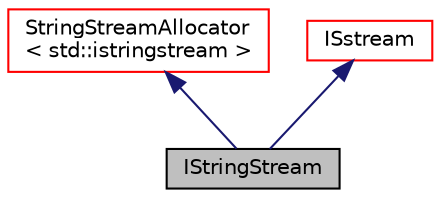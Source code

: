 digraph "IStringStream"
{
  bgcolor="transparent";
  edge [fontname="Helvetica",fontsize="10",labelfontname="Helvetica",labelfontsize="10"];
  node [fontname="Helvetica",fontsize="10",shape=record];
  Node1 [label="IStringStream",height=0.2,width=0.4,color="black", fillcolor="grey75", style="filled" fontcolor="black"];
  Node2 -> Node1 [dir="back",color="midnightblue",fontsize="10",style="solid",fontname="Helvetica"];
  Node2 [label="StringStreamAllocator\l\< std::istringstream \>",height=0.2,width=0.4,color="red",URL="$classFoam_1_1Detail_1_1StringStreamAllocator.html"];
  Node3 -> Node1 [dir="back",color="midnightblue",fontsize="10",style="solid",fontname="Helvetica"];
  Node3 [label="ISstream",height=0.2,width=0.4,color="red",URL="$classFoam_1_1ISstream.html",tooltip="Generic input stream using standard (STL) streams. "];
}
